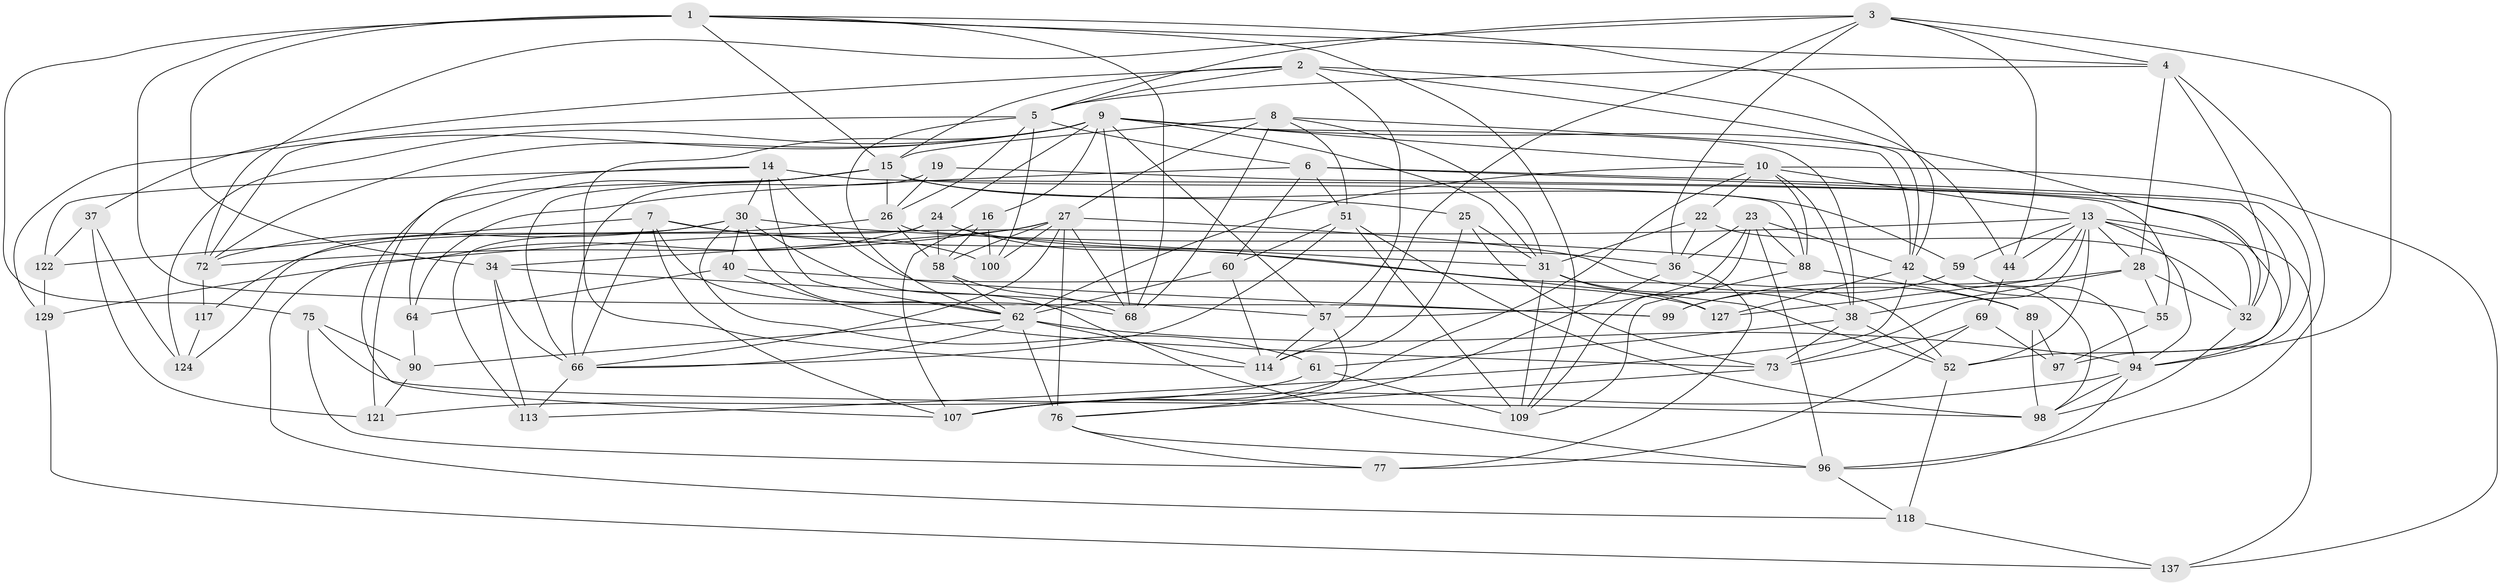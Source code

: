 // original degree distribution, {4: 1.0}
// Generated by graph-tools (version 1.1) at 2025/20/03/04/25 18:20:46]
// undirected, 71 vertices, 203 edges
graph export_dot {
graph [start="1"]
  node [color=gray90,style=filled];
  1 [super="+131+48"];
  2 [super="+65"];
  3 [super="+17+111"];
  4 [super="+134"];
  5 [super="+21"];
  6 [super="+130"];
  7 [super="+33"];
  8 [super="+18"];
  9 [super="+29+12"];
  10 [super="+11"];
  13 [super="+49+43"];
  14 [super="+82"];
  15 [super="+112+35+45"];
  16;
  19;
  22;
  23 [super="+63"];
  24 [super="+41"];
  25;
  26 [super="+81+74"];
  27 [super="+108+50"];
  28 [super="+141"];
  30 [super="+92"];
  31 [super="+93"];
  32 [super="+123"];
  34 [super="+46"];
  36 [super="+91"];
  37;
  38 [super="+47+71"];
  40;
  42 [super="+140+142+101"];
  44;
  51 [super="+119"];
  52 [super="+67+56"];
  55 [super="+84"];
  57 [super="+80"];
  58 [super="+103"];
  59;
  60;
  61;
  62 [super="+70+125+83"];
  64;
  66 [super="+87+85"];
  68 [super="+110"];
  69;
  72 [super="+86"];
  73 [super="+115"];
  75;
  76 [super="+116"];
  77;
  88 [super="+102"];
  89;
  90;
  94 [super="+120"];
  96 [super="+105"];
  97;
  98 [super="+132"];
  99;
  100;
  107 [super="+143"];
  109 [super="+128"];
  113;
  114 [super="+133"];
  117;
  118;
  121;
  122;
  124;
  127;
  129;
  137;
  1 -- 4;
  1 -- 42;
  1 -- 68;
  1 -- 15;
  1 -- 34;
  1 -- 99;
  1 -- 75;
  1 -- 109;
  2 -- 42;
  2 -- 57;
  2 -- 44;
  2 -- 37;
  2 -- 15;
  2 -- 5;
  3 -- 114;
  3 -- 36;
  3 -- 72;
  3 -- 4;
  3 -- 52 [weight=2];
  3 -- 44;
  3 -- 5;
  4 -- 96;
  4 -- 32;
  4 -- 5;
  4 -- 28;
  5 -- 26;
  5 -- 6;
  5 -- 100;
  5 -- 72;
  5 -- 62;
  6 -- 60;
  6 -- 64;
  6 -- 94;
  6 -- 51;
  6 -- 97;
  7 -- 100;
  7 -- 122;
  7 -- 107;
  7 -- 66;
  7 -- 68;
  7 -- 52;
  8 -- 51;
  8 -- 27;
  8 -- 42;
  8 -- 68;
  8 -- 31;
  8 -- 15;
  9 -- 10;
  9 -- 38;
  9 -- 16;
  9 -- 114;
  9 -- 124;
  9 -- 31;
  9 -- 129;
  9 -- 68;
  9 -- 72;
  9 -- 24;
  9 -- 57;
  9 -- 32;
  10 -- 62 [weight=2];
  10 -- 38 [weight=2];
  10 -- 137;
  10 -- 107;
  10 -- 22;
  10 -- 13;
  10 -- 88;
  13 -- 59;
  13 -- 129;
  13 -- 137;
  13 -- 28;
  13 -- 127;
  13 -- 44;
  13 -- 52 [weight=2];
  13 -- 73;
  13 -- 32;
  13 -- 94;
  14 -- 122;
  14 -- 99;
  14 -- 107;
  14 -- 62;
  14 -- 30;
  14 -- 55;
  15 -- 64;
  15 -- 66;
  15 -- 59;
  15 -- 25;
  15 -- 121;
  15 -- 26;
  15 -- 88;
  16 -- 100;
  16 -- 58;
  16 -- 107;
  19 -- 26 [weight=2];
  19 -- 66;
  19 -- 94;
  22 -- 32;
  22 -- 36;
  22 -- 31;
  23 -- 96;
  23 -- 42;
  23 -- 57;
  23 -- 36;
  23 -- 109;
  23 -- 88;
  24 -- 118;
  24 -- 36;
  24 -- 113;
  24 -- 52;
  24 -- 58;
  25 -- 31;
  25 -- 114;
  25 -- 73;
  26 -- 117 [weight=2];
  26 -- 58;
  26 -- 31;
  27 -- 76;
  27 -- 34 [weight=2];
  27 -- 100;
  27 -- 68;
  27 -- 89;
  27 -- 58;
  27 -- 72;
  27 -- 66;
  28 -- 38;
  28 -- 55;
  28 -- 32;
  28 -- 99;
  30 -- 72;
  30 -- 62;
  30 -- 40;
  30 -- 88;
  30 -- 124;
  30 -- 61;
  30 -- 96;
  31 -- 127;
  31 -- 38;
  31 -- 109;
  32 -- 98;
  34 -- 57;
  34 -- 113;
  34 -- 66;
  36 -- 77;
  36 -- 107;
  37 -- 122;
  37 -- 121;
  37 -- 124;
  38 -- 61;
  38 -- 73;
  38 -- 52;
  40 -- 64;
  40 -- 127;
  40 -- 73;
  42 -- 113;
  42 -- 98;
  42 -- 127;
  42 -- 55 [weight=3];
  44 -- 69;
  51 -- 98;
  51 -- 66;
  51 -- 60;
  51 -- 109;
  52 -- 118;
  55 -- 97;
  57 -- 114;
  57 -- 76;
  58 -- 62;
  58 -- 68;
  59 -- 99;
  59 -- 94;
  60 -- 114;
  60 -- 62;
  61 -- 109;
  61 -- 121;
  62 -- 66;
  62 -- 76;
  62 -- 114;
  62 -- 90;
  62 -- 94;
  64 -- 90;
  66 -- 113;
  69 -- 97;
  69 -- 77;
  69 -- 73;
  72 -- 117;
  73 -- 76;
  75 -- 90;
  75 -- 77;
  75 -- 98;
  76 -- 77;
  76 -- 96;
  88 -- 89;
  88 -- 109;
  89 -- 97;
  89 -- 98;
  90 -- 121;
  94 -- 96;
  94 -- 98;
  94 -- 107;
  96 -- 118;
  117 -- 124;
  118 -- 137;
  122 -- 129;
  129 -- 137;
}
